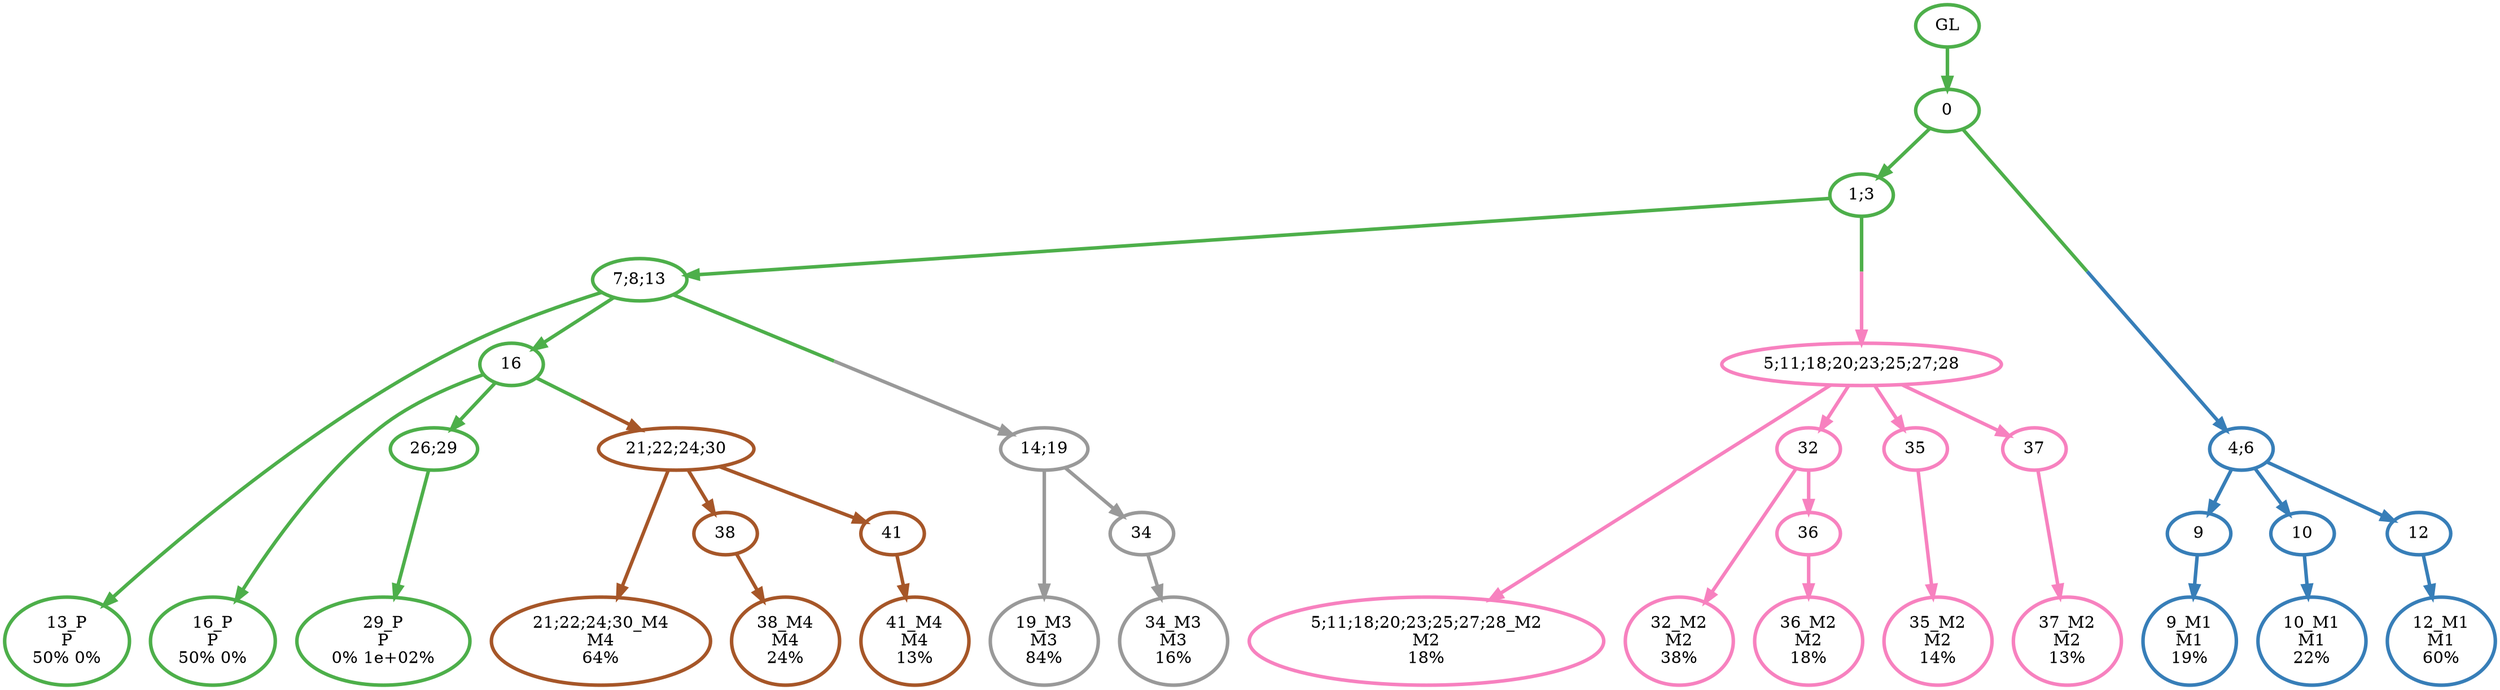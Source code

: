 digraph T {
	{
		rank=same
		31 [penwidth=3,colorscheme=set19,color=3,label="13_P\nP\n50% 0%"]
		29 [penwidth=3,colorscheme=set19,color=3,label="16_P\nP\n50% 0%"]
		27 [penwidth=3,colorscheme=set19,color=3,label="29_P\nP\n0% 1e+02%"]
		25 [penwidth=3,colorscheme=set19,color=2,label="9_M1\nM1\n19%"]
		23 [penwidth=3,colorscheme=set19,color=2,label="10_M1\nM1\n22%"]
		21 [penwidth=3,colorscheme=set19,color=2,label="12_M1\nM1\n60%"]
		20 [penwidth=3,colorscheme=set19,color=8,label="5;11;18;20;23;25;27;28_M2\nM2\n18%"]
		18 [penwidth=3,colorscheme=set19,color=8,label="32_M2\nM2\n38%"]
		16 [penwidth=3,colorscheme=set19,color=8,label="36_M2\nM2\n18%"]
		14 [penwidth=3,colorscheme=set19,color=8,label="35_M2\nM2\n14%"]
		12 [penwidth=3,colorscheme=set19,color=8,label="37_M2\nM2\n13%"]
		11 [penwidth=3,colorscheme=set19,color=9,label="19_M3\nM3\n84%"]
		9 [penwidth=3,colorscheme=set19,color=9,label="34_M3\nM3\n16%"]
		8 [penwidth=3,colorscheme=set19,color=7,label="21;22;24;30_M4\nM4\n64%"]
		6 [penwidth=3,colorscheme=set19,color=7,label="38_M4\nM4\n24%"]
		4 [penwidth=3,colorscheme=set19,color=7,label="41_M4\nM4\n13%"]
	}
	35 [penwidth=3,colorscheme=set19,color=3,label="GL"]
	34 [penwidth=3,colorscheme=set19,color=3,label="0"]
	33 [penwidth=3,colorscheme=set19,color=3,label="1;3"]
	32 [penwidth=3,colorscheme=set19,color=3,label="7;8;13"]
	30 [penwidth=3,colorscheme=set19,color=3,label="16"]
	28 [penwidth=3,colorscheme=set19,color=3,label="26;29"]
	26 [penwidth=3,colorscheme=set19,color=2,label="9"]
	24 [penwidth=3,colorscheme=set19,color=2,label="10"]
	22 [penwidth=3,colorscheme=set19,color=2,label="12"]
	19 [penwidth=3,colorscheme=set19,color=8,label="32"]
	17 [penwidth=3,colorscheme=set19,color=8,label="36"]
	15 [penwidth=3,colorscheme=set19,color=8,label="35"]
	13 [penwidth=3,colorscheme=set19,color=8,label="37"]
	10 [penwidth=3,colorscheme=set19,color=9,label="34"]
	7 [penwidth=3,colorscheme=set19,color=7,label="38"]
	5 [penwidth=3,colorscheme=set19,color=7,label="41"]
	3 [penwidth=3,colorscheme=set19,color=7,label="21;22;24;30"]
	2 [penwidth=3,colorscheme=set19,color=9,label="14;19"]
	1 [penwidth=3,colorscheme=set19,color=8,label="5;11;18;20;23;25;27;28"]
	0 [penwidth=3,colorscheme=set19,color=2,label="4;6"]
	35 -> 34 [penwidth=3,colorscheme=set19,color=3]
	34 -> 33 [penwidth=3,colorscheme=set19,color=3]
	34 -> 0 [penwidth=3,colorscheme=set19,color="3;0.5:2"]
	33 -> 32 [penwidth=3,colorscheme=set19,color=3]
	33 -> 1 [penwidth=3,colorscheme=set19,color="3;0.5:8"]
	32 -> 31 [penwidth=3,colorscheme=set19,color=3]
	32 -> 30 [penwidth=3,colorscheme=set19,color=3]
	32 -> 2 [penwidth=3,colorscheme=set19,color="3;0.5:9"]
	30 -> 29 [penwidth=3,colorscheme=set19,color=3]
	30 -> 28 [penwidth=3,colorscheme=set19,color=3]
	30 -> 3 [penwidth=3,colorscheme=set19,color="3;0.5:7"]
	28 -> 27 [penwidth=3,colorscheme=set19,color=3]
	26 -> 25 [penwidth=3,colorscheme=set19,color=2]
	24 -> 23 [penwidth=3,colorscheme=set19,color=2]
	22 -> 21 [penwidth=3,colorscheme=set19,color=2]
	19 -> 18 [penwidth=3,colorscheme=set19,color=8]
	19 -> 17 [penwidth=3,colorscheme=set19,color=8]
	17 -> 16 [penwidth=3,colorscheme=set19,color=8]
	15 -> 14 [penwidth=3,colorscheme=set19,color=8]
	13 -> 12 [penwidth=3,colorscheme=set19,color=8]
	10 -> 9 [penwidth=3,colorscheme=set19,color=9]
	7 -> 6 [penwidth=3,colorscheme=set19,color=7]
	5 -> 4 [penwidth=3,colorscheme=set19,color=7]
	3 -> 8 [penwidth=3,colorscheme=set19,color=7]
	3 -> 7 [penwidth=3,colorscheme=set19,color=7]
	3 -> 5 [penwidth=3,colorscheme=set19,color=7]
	2 -> 11 [penwidth=3,colorscheme=set19,color=9]
	2 -> 10 [penwidth=3,colorscheme=set19,color=9]
	1 -> 20 [penwidth=3,colorscheme=set19,color=8]
	1 -> 19 [penwidth=3,colorscheme=set19,color=8]
	1 -> 15 [penwidth=3,colorscheme=set19,color=8]
	1 -> 13 [penwidth=3,colorscheme=set19,color=8]
	0 -> 26 [penwidth=3,colorscheme=set19,color=2]
	0 -> 24 [penwidth=3,colorscheme=set19,color=2]
	0 -> 22 [penwidth=3,colorscheme=set19,color=2]
}
